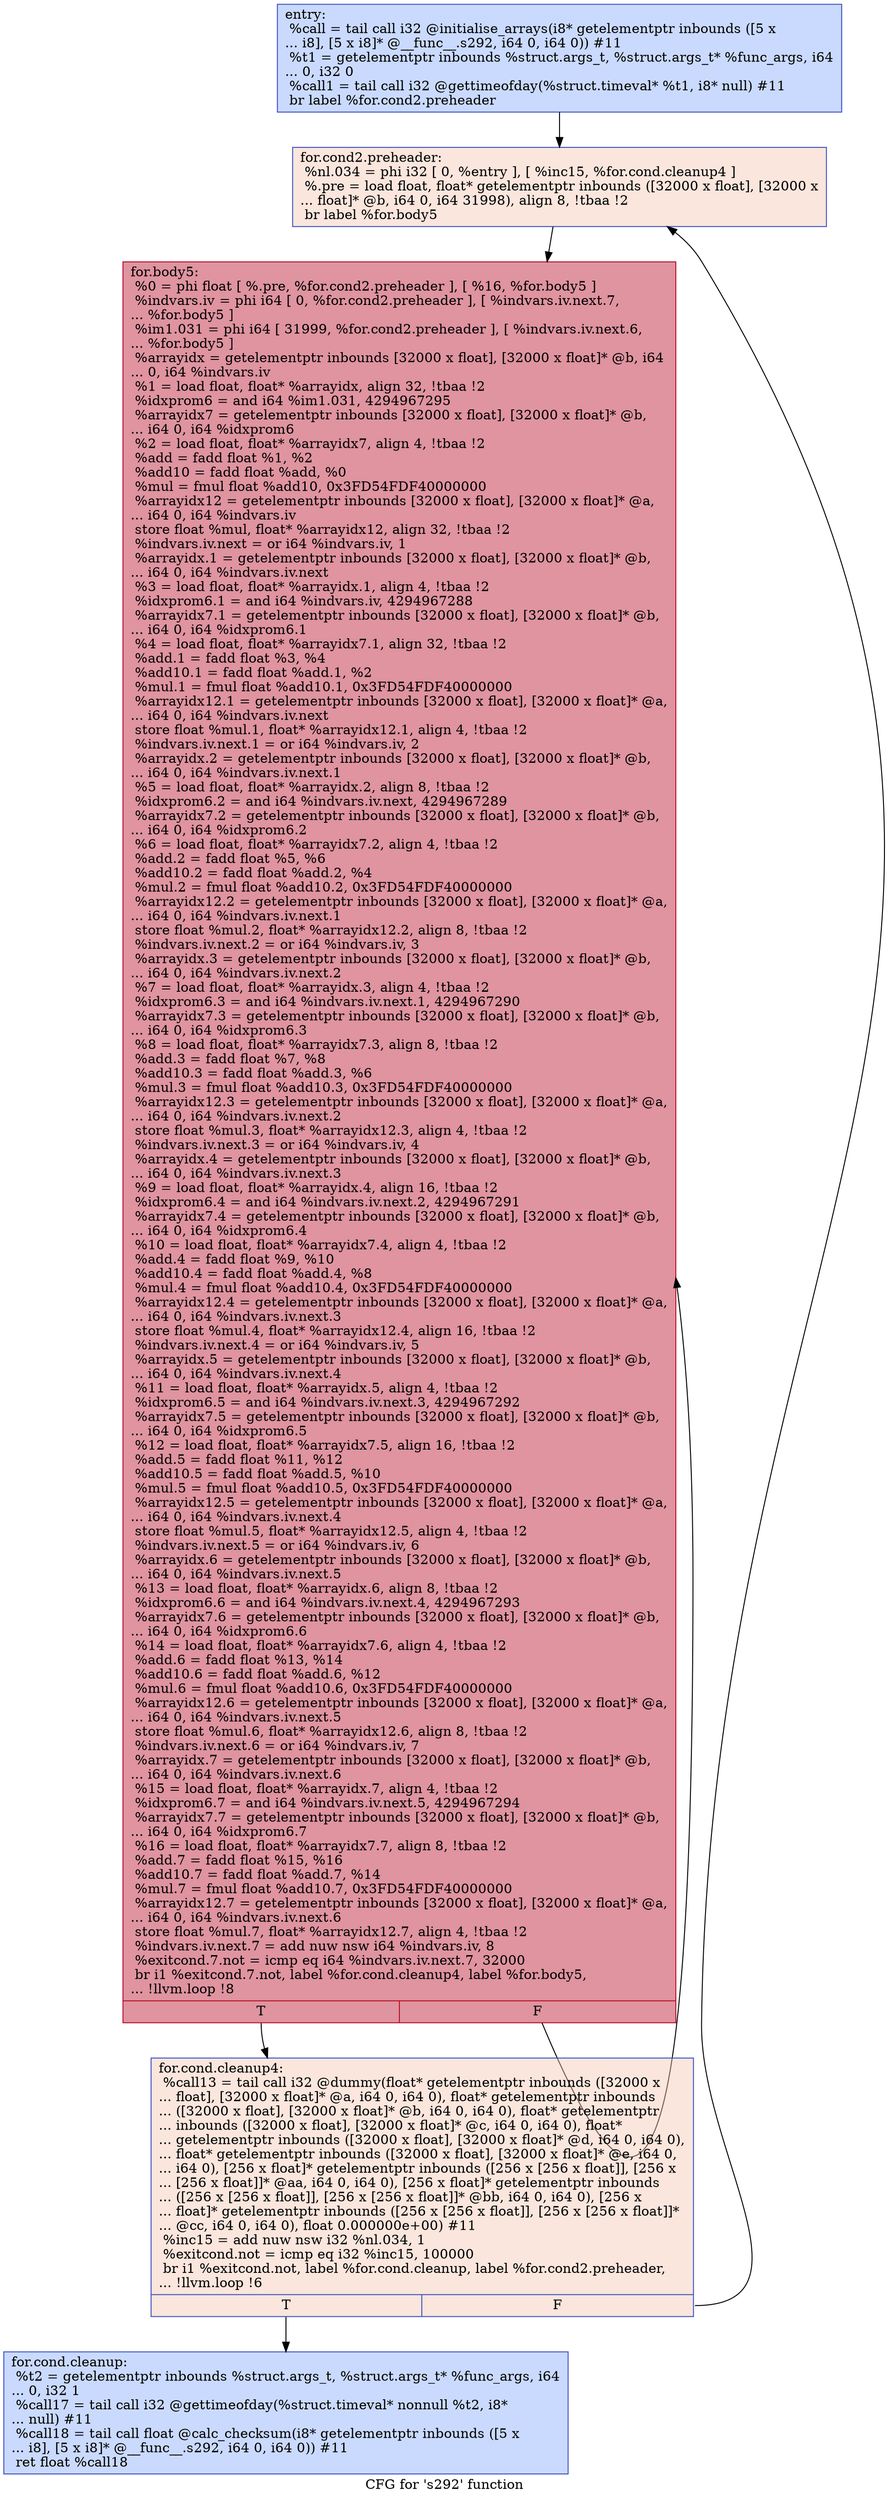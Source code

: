 digraph "CFG for 's292' function" {
	label="CFG for 's292' function";

	Node0x564c93bab180 [shape=record,color="#3d50c3ff", style=filled, fillcolor="#88abfd70",label="{entry:\l  %call = tail call i32 @initialise_arrays(i8* getelementptr inbounds ([5 x\l... i8], [5 x i8]* @__func__.s292, i64 0, i64 0)) #11\l  %t1 = getelementptr inbounds %struct.args_t, %struct.args_t* %func_args, i64\l... 0, i32 0\l  %call1 = tail call i32 @gettimeofday(%struct.timeval* %t1, i8* null) #11\l  br label %for.cond2.preheader\l}"];
	Node0x564c93bab180 -> Node0x564c93babe30;
	Node0x564c93babe30 [shape=record,color="#3d50c3ff", style=filled, fillcolor="#f3c7b170",label="{for.cond2.preheader:                              \l  %nl.034 = phi i32 [ 0, %entry ], [ %inc15, %for.cond.cleanup4 ]\l  %.pre = load float, float* getelementptr inbounds ([32000 x float], [32000 x\l... float]* @b, i64 0, i64 31998), align 8, !tbaa !2\l  br label %for.body5\l}"];
	Node0x564c93babe30 -> Node0x564c93bac150;
	Node0x564c93bac270 [shape=record,color="#3d50c3ff", style=filled, fillcolor="#88abfd70",label="{for.cond.cleanup:                                 \l  %t2 = getelementptr inbounds %struct.args_t, %struct.args_t* %func_args, i64\l... 0, i32 1\l  %call17 = tail call i32 @gettimeofday(%struct.timeval* nonnull %t2, i8*\l... null) #11\l  %call18 = tail call float @calc_checksum(i8* getelementptr inbounds ([5 x\l... i8], [5 x i8]* @__func__.s292, i64 0, i64 0)) #11\l  ret float %call18\l}"];
	Node0x564c93babf50 [shape=record,color="#3d50c3ff", style=filled, fillcolor="#f3c7b170",label="{for.cond.cleanup4:                                \l  %call13 = tail call i32 @dummy(float* getelementptr inbounds ([32000 x\l... float], [32000 x float]* @a, i64 0, i64 0), float* getelementptr inbounds\l... ([32000 x float], [32000 x float]* @b, i64 0, i64 0), float* getelementptr\l... inbounds ([32000 x float], [32000 x float]* @c, i64 0, i64 0), float*\l... getelementptr inbounds ([32000 x float], [32000 x float]* @d, i64 0, i64 0),\l... float* getelementptr inbounds ([32000 x float], [32000 x float]* @e, i64 0,\l... i64 0), [256 x float]* getelementptr inbounds ([256 x [256 x float]], [256 x\l... [256 x float]]* @aa, i64 0, i64 0), [256 x float]* getelementptr inbounds\l... ([256 x [256 x float]], [256 x [256 x float]]* @bb, i64 0, i64 0), [256 x\l... float]* getelementptr inbounds ([256 x [256 x float]], [256 x [256 x float]]*\l... @cc, i64 0, i64 0), float 0.000000e+00) #11\l  %inc15 = add nuw nsw i32 %nl.034, 1\l  %exitcond.not = icmp eq i32 %inc15, 100000\l  br i1 %exitcond.not, label %for.cond.cleanup, label %for.cond2.preheader,\l... !llvm.loop !6\l|{<s0>T|<s1>F}}"];
	Node0x564c93babf50:s0 -> Node0x564c93bac270;
	Node0x564c93babf50:s1 -> Node0x564c93babe30;
	Node0x564c93bac150 [shape=record,color="#b70d28ff", style=filled, fillcolor="#b70d2870",label="{for.body5:                                        \l  %0 = phi float [ %.pre, %for.cond2.preheader ], [ %16, %for.body5 ]\l  %indvars.iv = phi i64 [ 0, %for.cond2.preheader ], [ %indvars.iv.next.7,\l... %for.body5 ]\l  %im1.031 = phi i64 [ 31999, %for.cond2.preheader ], [ %indvars.iv.next.6,\l... %for.body5 ]\l  %arrayidx = getelementptr inbounds [32000 x float], [32000 x float]* @b, i64\l... 0, i64 %indvars.iv\l  %1 = load float, float* %arrayidx, align 32, !tbaa !2\l  %idxprom6 = and i64 %im1.031, 4294967295\l  %arrayidx7 = getelementptr inbounds [32000 x float], [32000 x float]* @b,\l... i64 0, i64 %idxprom6\l  %2 = load float, float* %arrayidx7, align 4, !tbaa !2\l  %add = fadd float %1, %2\l  %add10 = fadd float %add, %0\l  %mul = fmul float %add10, 0x3FD54FDF40000000\l  %arrayidx12 = getelementptr inbounds [32000 x float], [32000 x float]* @a,\l... i64 0, i64 %indvars.iv\l  store float %mul, float* %arrayidx12, align 32, !tbaa !2\l  %indvars.iv.next = or i64 %indvars.iv, 1\l  %arrayidx.1 = getelementptr inbounds [32000 x float], [32000 x float]* @b,\l... i64 0, i64 %indvars.iv.next\l  %3 = load float, float* %arrayidx.1, align 4, !tbaa !2\l  %idxprom6.1 = and i64 %indvars.iv, 4294967288\l  %arrayidx7.1 = getelementptr inbounds [32000 x float], [32000 x float]* @b,\l... i64 0, i64 %idxprom6.1\l  %4 = load float, float* %arrayidx7.1, align 32, !tbaa !2\l  %add.1 = fadd float %3, %4\l  %add10.1 = fadd float %add.1, %2\l  %mul.1 = fmul float %add10.1, 0x3FD54FDF40000000\l  %arrayidx12.1 = getelementptr inbounds [32000 x float], [32000 x float]* @a,\l... i64 0, i64 %indvars.iv.next\l  store float %mul.1, float* %arrayidx12.1, align 4, !tbaa !2\l  %indvars.iv.next.1 = or i64 %indvars.iv, 2\l  %arrayidx.2 = getelementptr inbounds [32000 x float], [32000 x float]* @b,\l... i64 0, i64 %indvars.iv.next.1\l  %5 = load float, float* %arrayidx.2, align 8, !tbaa !2\l  %idxprom6.2 = and i64 %indvars.iv.next, 4294967289\l  %arrayidx7.2 = getelementptr inbounds [32000 x float], [32000 x float]* @b,\l... i64 0, i64 %idxprom6.2\l  %6 = load float, float* %arrayidx7.2, align 4, !tbaa !2\l  %add.2 = fadd float %5, %6\l  %add10.2 = fadd float %add.2, %4\l  %mul.2 = fmul float %add10.2, 0x3FD54FDF40000000\l  %arrayidx12.2 = getelementptr inbounds [32000 x float], [32000 x float]* @a,\l... i64 0, i64 %indvars.iv.next.1\l  store float %mul.2, float* %arrayidx12.2, align 8, !tbaa !2\l  %indvars.iv.next.2 = or i64 %indvars.iv, 3\l  %arrayidx.3 = getelementptr inbounds [32000 x float], [32000 x float]* @b,\l... i64 0, i64 %indvars.iv.next.2\l  %7 = load float, float* %arrayidx.3, align 4, !tbaa !2\l  %idxprom6.3 = and i64 %indvars.iv.next.1, 4294967290\l  %arrayidx7.3 = getelementptr inbounds [32000 x float], [32000 x float]* @b,\l... i64 0, i64 %idxprom6.3\l  %8 = load float, float* %arrayidx7.3, align 8, !tbaa !2\l  %add.3 = fadd float %7, %8\l  %add10.3 = fadd float %add.3, %6\l  %mul.3 = fmul float %add10.3, 0x3FD54FDF40000000\l  %arrayidx12.3 = getelementptr inbounds [32000 x float], [32000 x float]* @a,\l... i64 0, i64 %indvars.iv.next.2\l  store float %mul.3, float* %arrayidx12.3, align 4, !tbaa !2\l  %indvars.iv.next.3 = or i64 %indvars.iv, 4\l  %arrayidx.4 = getelementptr inbounds [32000 x float], [32000 x float]* @b,\l... i64 0, i64 %indvars.iv.next.3\l  %9 = load float, float* %arrayidx.4, align 16, !tbaa !2\l  %idxprom6.4 = and i64 %indvars.iv.next.2, 4294967291\l  %arrayidx7.4 = getelementptr inbounds [32000 x float], [32000 x float]* @b,\l... i64 0, i64 %idxprom6.4\l  %10 = load float, float* %arrayidx7.4, align 4, !tbaa !2\l  %add.4 = fadd float %9, %10\l  %add10.4 = fadd float %add.4, %8\l  %mul.4 = fmul float %add10.4, 0x3FD54FDF40000000\l  %arrayidx12.4 = getelementptr inbounds [32000 x float], [32000 x float]* @a,\l... i64 0, i64 %indvars.iv.next.3\l  store float %mul.4, float* %arrayidx12.4, align 16, !tbaa !2\l  %indvars.iv.next.4 = or i64 %indvars.iv, 5\l  %arrayidx.5 = getelementptr inbounds [32000 x float], [32000 x float]* @b,\l... i64 0, i64 %indvars.iv.next.4\l  %11 = load float, float* %arrayidx.5, align 4, !tbaa !2\l  %idxprom6.5 = and i64 %indvars.iv.next.3, 4294967292\l  %arrayidx7.5 = getelementptr inbounds [32000 x float], [32000 x float]* @b,\l... i64 0, i64 %idxprom6.5\l  %12 = load float, float* %arrayidx7.5, align 16, !tbaa !2\l  %add.5 = fadd float %11, %12\l  %add10.5 = fadd float %add.5, %10\l  %mul.5 = fmul float %add10.5, 0x3FD54FDF40000000\l  %arrayidx12.5 = getelementptr inbounds [32000 x float], [32000 x float]* @a,\l... i64 0, i64 %indvars.iv.next.4\l  store float %mul.5, float* %arrayidx12.5, align 4, !tbaa !2\l  %indvars.iv.next.5 = or i64 %indvars.iv, 6\l  %arrayidx.6 = getelementptr inbounds [32000 x float], [32000 x float]* @b,\l... i64 0, i64 %indvars.iv.next.5\l  %13 = load float, float* %arrayidx.6, align 8, !tbaa !2\l  %idxprom6.6 = and i64 %indvars.iv.next.4, 4294967293\l  %arrayidx7.6 = getelementptr inbounds [32000 x float], [32000 x float]* @b,\l... i64 0, i64 %idxprom6.6\l  %14 = load float, float* %arrayidx7.6, align 4, !tbaa !2\l  %add.6 = fadd float %13, %14\l  %add10.6 = fadd float %add.6, %12\l  %mul.6 = fmul float %add10.6, 0x3FD54FDF40000000\l  %arrayidx12.6 = getelementptr inbounds [32000 x float], [32000 x float]* @a,\l... i64 0, i64 %indvars.iv.next.5\l  store float %mul.6, float* %arrayidx12.6, align 8, !tbaa !2\l  %indvars.iv.next.6 = or i64 %indvars.iv, 7\l  %arrayidx.7 = getelementptr inbounds [32000 x float], [32000 x float]* @b,\l... i64 0, i64 %indvars.iv.next.6\l  %15 = load float, float* %arrayidx.7, align 4, !tbaa !2\l  %idxprom6.7 = and i64 %indvars.iv.next.5, 4294967294\l  %arrayidx7.7 = getelementptr inbounds [32000 x float], [32000 x float]* @b,\l... i64 0, i64 %idxprom6.7\l  %16 = load float, float* %arrayidx7.7, align 8, !tbaa !2\l  %add.7 = fadd float %15, %16\l  %add10.7 = fadd float %add.7, %14\l  %mul.7 = fmul float %add10.7, 0x3FD54FDF40000000\l  %arrayidx12.7 = getelementptr inbounds [32000 x float], [32000 x float]* @a,\l... i64 0, i64 %indvars.iv.next.6\l  store float %mul.7, float* %arrayidx12.7, align 4, !tbaa !2\l  %indvars.iv.next.7 = add nuw nsw i64 %indvars.iv, 8\l  %exitcond.7.not = icmp eq i64 %indvars.iv.next.7, 32000\l  br i1 %exitcond.7.not, label %for.cond.cleanup4, label %for.body5,\l... !llvm.loop !8\l|{<s0>T|<s1>F}}"];
	Node0x564c93bac150:s0 -> Node0x564c93babf50;
	Node0x564c93bac150:s1 -> Node0x564c93bac150;
}
